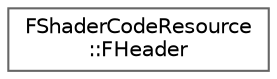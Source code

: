 digraph "Graphical Class Hierarchy"
{
 // INTERACTIVE_SVG=YES
 // LATEX_PDF_SIZE
  bgcolor="transparent";
  edge [fontname=Helvetica,fontsize=10,labelfontname=Helvetica,labelfontsize=10];
  node [fontname=Helvetica,fontsize=10,shape=box,height=0.2,width=0.4];
  rankdir="LR";
  Node0 [id="Node000000",label="FShaderCodeResource\l::FHeader",height=0.2,width=0.4,color="grey40", fillcolor="white", style="filled",URL="$d0/d71/structFShaderCodeResource_1_1FHeader.html",tooltip=" "];
}
